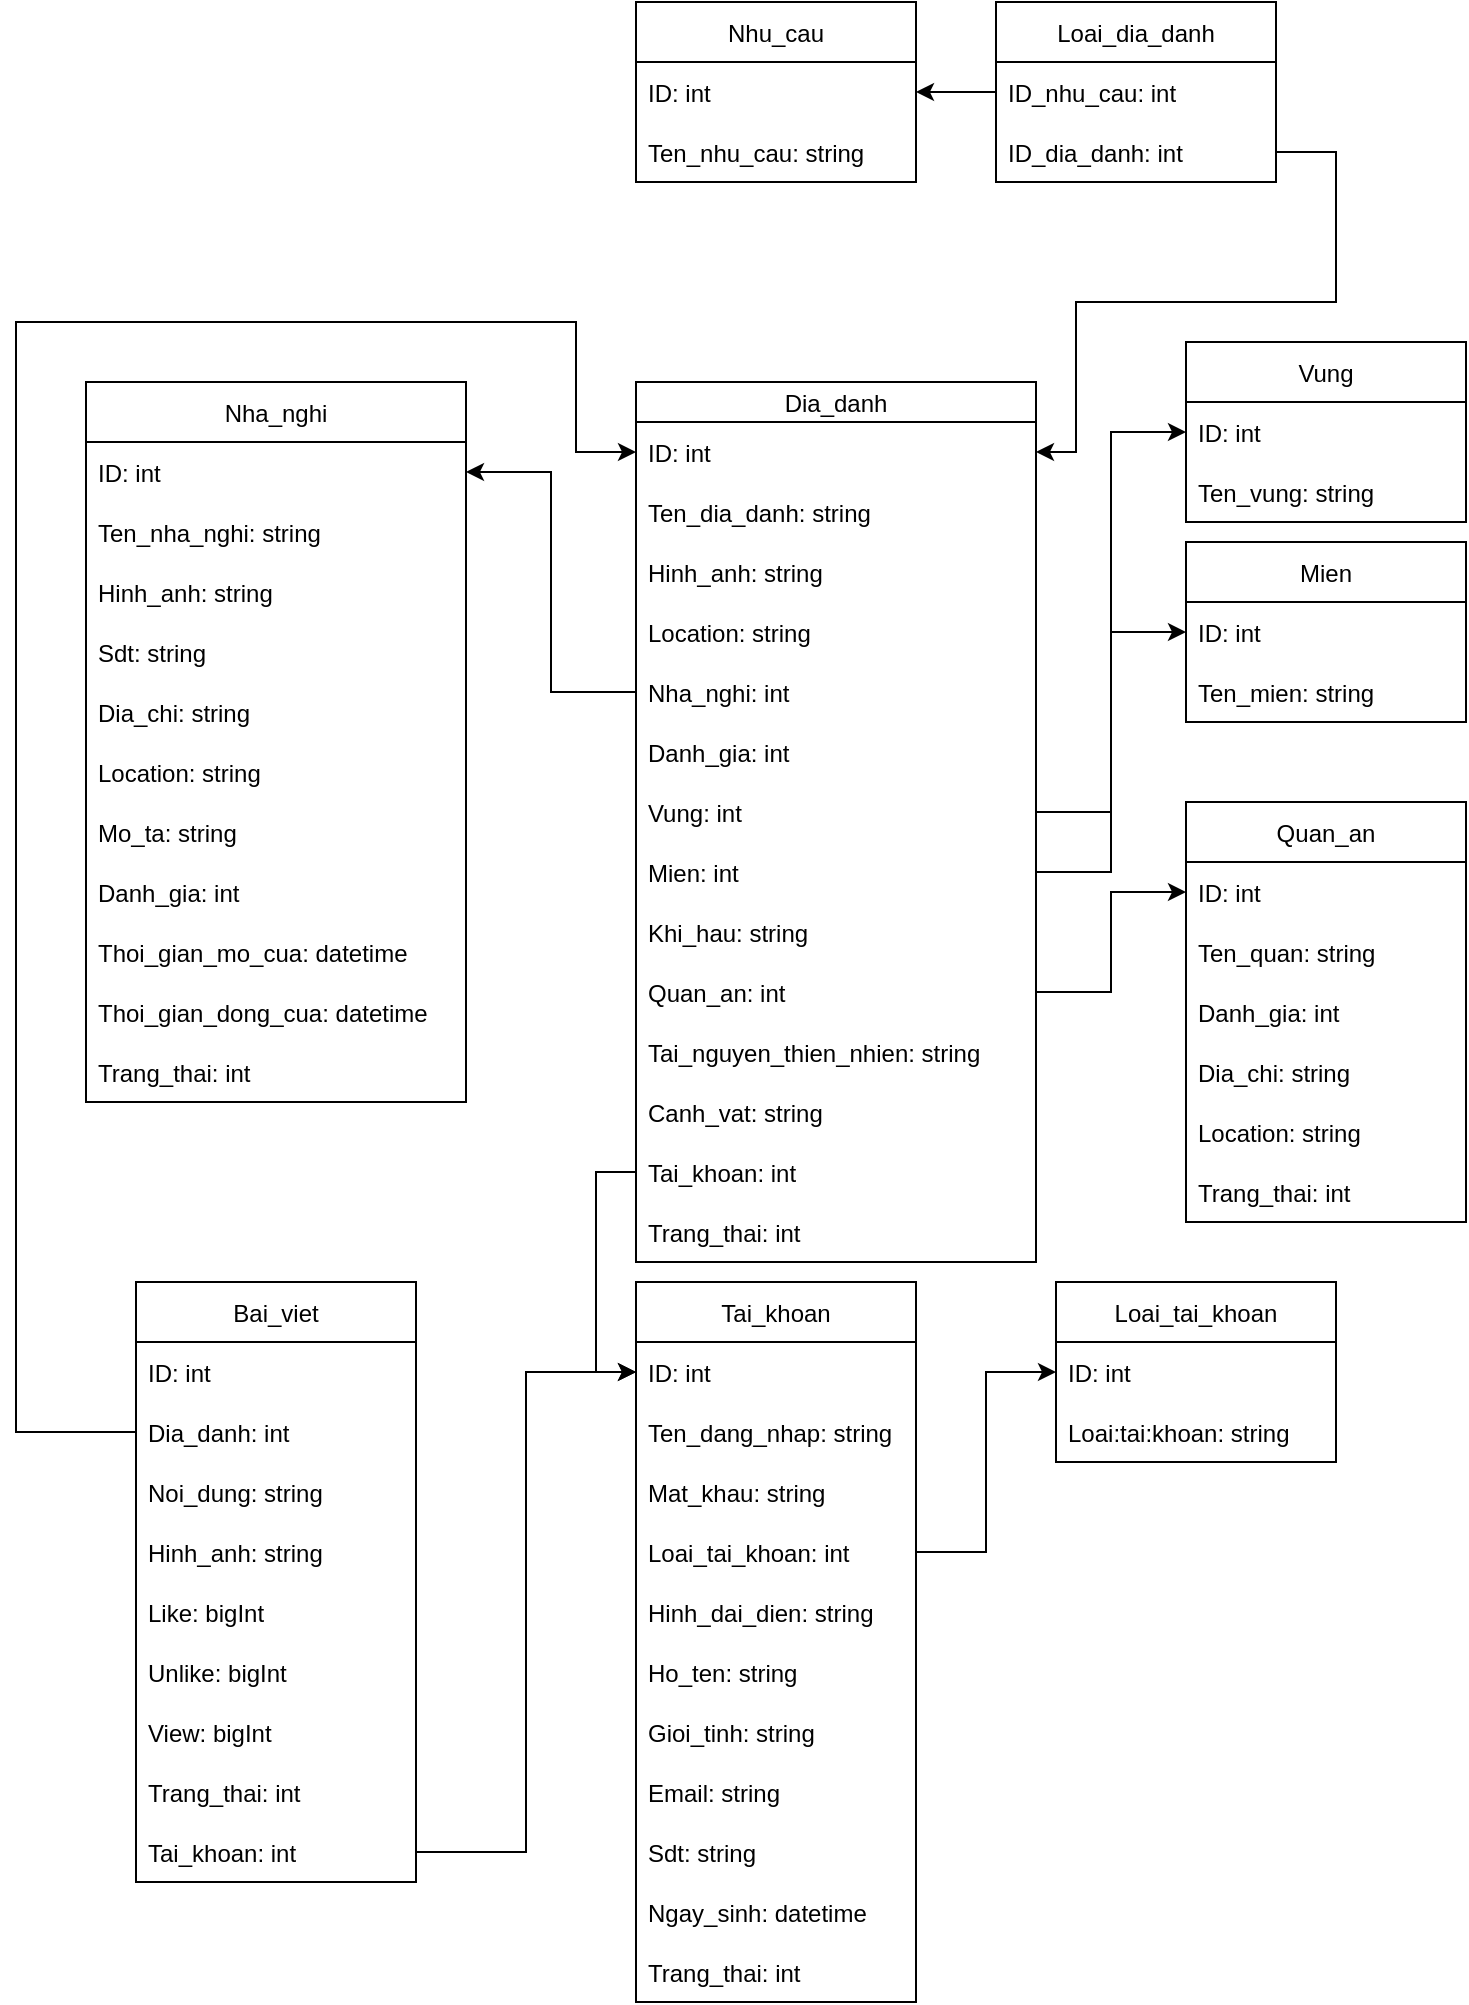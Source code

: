 <mxfile version="15.9.4" type="device"><diagram id="I6zGVlyYlzFdMApdyEOj" name="Page-1"><mxGraphModel dx="1888" dy="1639" grid="1" gridSize="10" guides="1" tooltips="1" connect="1" arrows="1" fold="1" page="1" pageScale="1" pageWidth="850" pageHeight="1100" math="0" shadow="0"><root><mxCell id="0"/><mxCell id="1" parent="0"/><mxCell id="IY63XgGoMunRw-97amBw-3" value="Dia_danh" style="swimlane;fontStyle=0;childLayout=stackLayout;horizontal=1;startSize=20;horizontalStack=0;resizeParent=1;resizeParentMax=0;resizeLast=0;collapsible=1;marginBottom=0;" parent="1" vertex="1"><mxGeometry x="150" y="100" width="200" height="440" as="geometry"/></mxCell><mxCell id="IY63XgGoMunRw-97amBw-4" value="ID: int" style="text;strokeColor=none;fillColor=none;align=left;verticalAlign=middle;spacingLeft=4;spacingRight=4;overflow=hidden;points=[[0,0.5],[1,0.5]];portConstraint=eastwest;rotatable=0;" parent="IY63XgGoMunRw-97amBw-3" vertex="1"><mxGeometry y="20" width="200" height="30" as="geometry"/></mxCell><mxCell id="IY63XgGoMunRw-97amBw-5" value="Ten_dia_danh: string" style="text;strokeColor=none;fillColor=none;align=left;verticalAlign=middle;spacingLeft=4;spacingRight=4;overflow=hidden;points=[[0,0.5],[1,0.5]];portConstraint=eastwest;rotatable=0;" parent="IY63XgGoMunRw-97amBw-3" vertex="1"><mxGeometry y="50" width="200" height="30" as="geometry"/></mxCell><mxCell id="IY63XgGoMunRw-97amBw-6" value="Hinh_anh: string" style="text;strokeColor=none;fillColor=none;align=left;verticalAlign=middle;spacingLeft=4;spacingRight=4;overflow=hidden;points=[[0,0.5],[1,0.5]];portConstraint=eastwest;rotatable=0;" parent="IY63XgGoMunRw-97amBw-3" vertex="1"><mxGeometry y="80" width="200" height="30" as="geometry"/></mxCell><mxCell id="IY63XgGoMunRw-97amBw-13" value="Location: string" style="text;strokeColor=none;fillColor=none;align=left;verticalAlign=middle;spacingLeft=4;spacingRight=4;overflow=hidden;points=[[0,0.5],[1,0.5]];portConstraint=eastwest;rotatable=0;" parent="IY63XgGoMunRw-97amBw-3" vertex="1"><mxGeometry y="110" width="200" height="30" as="geometry"/></mxCell><mxCell id="IY63XgGoMunRw-97amBw-28" value="Nha_nghi: int" style="text;strokeColor=none;fillColor=none;align=left;verticalAlign=middle;spacingLeft=4;spacingRight=4;overflow=hidden;points=[[0,0.5],[1,0.5]];portConstraint=eastwest;rotatable=0;" parent="IY63XgGoMunRw-97amBw-3" vertex="1"><mxGeometry y="140" width="200" height="30" as="geometry"/></mxCell><mxCell id="IY63XgGoMunRw-97amBw-39" value="Danh_gia: int" style="text;strokeColor=none;fillColor=none;align=left;verticalAlign=middle;spacingLeft=4;spacingRight=4;overflow=hidden;points=[[0,0.5],[1,0.5]];portConstraint=eastwest;rotatable=0;" parent="IY63XgGoMunRw-97amBw-3" vertex="1"><mxGeometry y="170" width="200" height="30" as="geometry"/></mxCell><mxCell id="yLatJV1aN4qbMcJYzn9K-1" value="Vung: int" style="text;strokeColor=none;fillColor=none;align=left;verticalAlign=middle;spacingLeft=4;spacingRight=4;overflow=hidden;points=[[0,0.5],[1,0.5]];portConstraint=eastwest;rotatable=0;" parent="IY63XgGoMunRw-97amBw-3" vertex="1"><mxGeometry y="200" width="200" height="30" as="geometry"/></mxCell><mxCell id="Os44L_c_bqGZjqE9X-yO-4" value="Mien: int" style="text;strokeColor=none;fillColor=none;align=left;verticalAlign=middle;spacingLeft=4;spacingRight=4;overflow=hidden;points=[[0,0.5],[1,0.5]];portConstraint=eastwest;rotatable=0;" vertex="1" parent="IY63XgGoMunRw-97amBw-3"><mxGeometry y="230" width="200" height="30" as="geometry"/></mxCell><mxCell id="IY63XgGoMunRw-97amBw-17" value="Khi_hau: string" style="text;strokeColor=none;fillColor=none;align=left;verticalAlign=middle;spacingLeft=4;spacingRight=4;overflow=hidden;points=[[0,0.5],[1,0.5]];portConstraint=eastwest;rotatable=0;" parent="IY63XgGoMunRw-97amBw-3" vertex="1"><mxGeometry y="260" width="200" height="30" as="geometry"/></mxCell><mxCell id="IY63XgGoMunRw-97amBw-21" value="Quan_an: int" style="text;strokeColor=none;fillColor=none;align=left;verticalAlign=middle;spacingLeft=4;spacingRight=4;overflow=hidden;points=[[0,0.5],[1,0.5]];portConstraint=eastwest;rotatable=0;" parent="IY63XgGoMunRw-97amBw-3" vertex="1"><mxGeometry y="290" width="200" height="30" as="geometry"/></mxCell><mxCell id="IY63XgGoMunRw-97amBw-18" value="Tai_nguyen_thien_nhien: string" style="text;strokeColor=none;fillColor=none;align=left;verticalAlign=middle;spacingLeft=4;spacingRight=4;overflow=hidden;points=[[0,0.5],[1,0.5]];portConstraint=eastwest;rotatable=0;" parent="IY63XgGoMunRw-97amBw-3" vertex="1"><mxGeometry y="320" width="200" height="30" as="geometry"/></mxCell><mxCell id="IY63XgGoMunRw-97amBw-20" value="Canh_vat: string" style="text;strokeColor=none;fillColor=none;align=left;verticalAlign=middle;spacingLeft=4;spacingRight=4;overflow=hidden;points=[[0,0.5],[1,0.5]];portConstraint=eastwest;rotatable=0;" parent="IY63XgGoMunRw-97amBw-3" vertex="1"><mxGeometry y="350" width="200" height="30" as="geometry"/></mxCell><mxCell id="IY63XgGoMunRw-97amBw-50" value="Tai_khoan: int" style="text;strokeColor=none;fillColor=none;align=left;verticalAlign=middle;spacingLeft=4;spacingRight=4;overflow=hidden;points=[[0,0.5],[1,0.5]];portConstraint=eastwest;rotatable=0;" parent="IY63XgGoMunRw-97amBw-3" vertex="1"><mxGeometry y="380" width="200" height="30" as="geometry"/></mxCell><mxCell id="IY63XgGoMunRw-97amBw-77" value="Trang_thai: int" style="text;strokeColor=none;fillColor=none;align=left;verticalAlign=middle;spacingLeft=4;spacingRight=4;overflow=hidden;points=[[0,0.5],[1,0.5]];portConstraint=eastwest;rotatable=0;" parent="IY63XgGoMunRw-97amBw-3" vertex="1"><mxGeometry y="410" width="200" height="30" as="geometry"/></mxCell><mxCell id="IY63XgGoMunRw-97amBw-8" value="Vung" style="swimlane;fontStyle=0;childLayout=stackLayout;horizontal=1;startSize=30;horizontalStack=0;resizeParent=1;resizeParentMax=0;resizeLast=0;collapsible=1;marginBottom=0;" parent="1" vertex="1"><mxGeometry x="425" y="80" width="140" height="90" as="geometry"/></mxCell><mxCell id="IY63XgGoMunRw-97amBw-9" value="ID: int" style="text;strokeColor=none;fillColor=none;align=left;verticalAlign=middle;spacingLeft=4;spacingRight=4;overflow=hidden;points=[[0,0.5],[1,0.5]];portConstraint=eastwest;rotatable=0;" parent="IY63XgGoMunRw-97amBw-8" vertex="1"><mxGeometry y="30" width="140" height="30" as="geometry"/></mxCell><mxCell id="IY63XgGoMunRw-97amBw-10" value="Ten_vung: string" style="text;strokeColor=none;fillColor=none;align=left;verticalAlign=middle;spacingLeft=4;spacingRight=4;overflow=hidden;points=[[0,0.5],[1,0.5]];portConstraint=eastwest;rotatable=0;" parent="IY63XgGoMunRw-97amBw-8" vertex="1"><mxGeometry y="60" width="140" height="30" as="geometry"/></mxCell><mxCell id="IY63XgGoMunRw-97amBw-22" value="Quan_an" style="swimlane;fontStyle=0;childLayout=stackLayout;horizontal=1;startSize=30;horizontalStack=0;resizeParent=1;resizeParentMax=0;resizeLast=0;collapsible=1;marginBottom=0;" parent="1" vertex="1"><mxGeometry x="425" y="310" width="140" height="210" as="geometry"/></mxCell><mxCell id="IY63XgGoMunRw-97amBw-23" value="ID: int" style="text;strokeColor=none;fillColor=none;align=left;verticalAlign=middle;spacingLeft=4;spacingRight=4;overflow=hidden;points=[[0,0.5],[1,0.5]];portConstraint=eastwest;rotatable=0;" parent="IY63XgGoMunRw-97amBw-22" vertex="1"><mxGeometry y="30" width="140" height="30" as="geometry"/></mxCell><mxCell id="IY63XgGoMunRw-97amBw-24" value="Ten_quan: string" style="text;strokeColor=none;fillColor=none;align=left;verticalAlign=middle;spacingLeft=4;spacingRight=4;overflow=hidden;points=[[0,0.5],[1,0.5]];portConstraint=eastwest;rotatable=0;" parent="IY63XgGoMunRw-97amBw-22" vertex="1"><mxGeometry y="60" width="140" height="30" as="geometry"/></mxCell><mxCell id="IY63XgGoMunRw-97amBw-83" value="Danh_gia: int" style="text;strokeColor=none;fillColor=none;align=left;verticalAlign=middle;spacingLeft=4;spacingRight=4;overflow=hidden;points=[[0,0.5],[1,0.5]];portConstraint=eastwest;rotatable=0;" parent="IY63XgGoMunRw-97amBw-22" vertex="1"><mxGeometry y="90" width="140" height="30" as="geometry"/></mxCell><mxCell id="IY63XgGoMunRw-97amBw-25" value="Dia_chi: string" style="text;strokeColor=none;fillColor=none;align=left;verticalAlign=middle;spacingLeft=4;spacingRight=4;overflow=hidden;points=[[0,0.5],[1,0.5]];portConstraint=eastwest;rotatable=0;" parent="IY63XgGoMunRw-97amBw-22" vertex="1"><mxGeometry y="120" width="140" height="30" as="geometry"/></mxCell><mxCell id="IY63XgGoMunRw-97amBw-27" value="Location: string" style="text;strokeColor=none;fillColor=none;align=left;verticalAlign=middle;spacingLeft=4;spacingRight=4;overflow=hidden;points=[[0,0.5],[1,0.5]];portConstraint=eastwest;rotatable=0;" parent="IY63XgGoMunRw-97amBw-22" vertex="1"><mxGeometry y="150" width="140" height="30" as="geometry"/></mxCell><mxCell id="IY63XgGoMunRw-97amBw-79" value="Trang_thai: int" style="text;strokeColor=none;fillColor=none;align=left;verticalAlign=middle;spacingLeft=4;spacingRight=4;overflow=hidden;points=[[0,0.5],[1,0.5]];portConstraint=eastwest;rotatable=0;" parent="IY63XgGoMunRw-97amBw-22" vertex="1"><mxGeometry y="180" width="140" height="30" as="geometry"/></mxCell><mxCell id="IY63XgGoMunRw-97amBw-26" style="edgeStyle=orthogonalEdgeStyle;rounded=0;orthogonalLoop=1;jettySize=auto;html=1;" parent="1" source="IY63XgGoMunRw-97amBw-21" target="IY63XgGoMunRw-97amBw-23" edge="1"><mxGeometry relative="1" as="geometry"/></mxCell><mxCell id="IY63XgGoMunRw-97amBw-29" value="Nha_nghi" style="swimlane;fontStyle=0;childLayout=stackLayout;horizontal=1;startSize=30;horizontalStack=0;resizeParent=1;resizeParentMax=0;resizeLast=0;collapsible=1;marginBottom=0;" parent="1" vertex="1"><mxGeometry x="-125" y="100" width="190" height="360" as="geometry"/></mxCell><mxCell id="IY63XgGoMunRw-97amBw-30" value="ID: int" style="text;strokeColor=none;fillColor=none;align=left;verticalAlign=middle;spacingLeft=4;spacingRight=4;overflow=hidden;points=[[0,0.5],[1,0.5]];portConstraint=eastwest;rotatable=0;" parent="IY63XgGoMunRw-97amBw-29" vertex="1"><mxGeometry y="30" width="190" height="30" as="geometry"/></mxCell><mxCell id="IY63XgGoMunRw-97amBw-31" value="Ten_nha_nghi: string" style="text;strokeColor=none;fillColor=none;align=left;verticalAlign=middle;spacingLeft=4;spacingRight=4;overflow=hidden;points=[[0,0.5],[1,0.5]];portConstraint=eastwest;rotatable=0;" parent="IY63XgGoMunRw-97amBw-29" vertex="1"><mxGeometry y="60" width="190" height="30" as="geometry"/></mxCell><mxCell id="IY63XgGoMunRw-97amBw-32" value="Hinh_anh: string" style="text;strokeColor=none;fillColor=none;align=left;verticalAlign=middle;spacingLeft=4;spacingRight=4;overflow=hidden;points=[[0,0.5],[1,0.5]];portConstraint=eastwest;rotatable=0;" parent="IY63XgGoMunRw-97amBw-29" vertex="1"><mxGeometry y="90" width="190" height="30" as="geometry"/></mxCell><mxCell id="IY63XgGoMunRw-97amBw-33" value="Sdt: string" style="text;strokeColor=none;fillColor=none;align=left;verticalAlign=middle;spacingLeft=4;spacingRight=4;overflow=hidden;points=[[0,0.5],[1,0.5]];portConstraint=eastwest;rotatable=0;" parent="IY63XgGoMunRw-97amBw-29" vertex="1"><mxGeometry y="120" width="190" height="30" as="geometry"/></mxCell><mxCell id="IY63XgGoMunRw-97amBw-34" value="Dia_chi: string" style="text;strokeColor=none;fillColor=none;align=left;verticalAlign=middle;spacingLeft=4;spacingRight=4;overflow=hidden;points=[[0,0.5],[1,0.5]];portConstraint=eastwest;rotatable=0;" parent="IY63XgGoMunRw-97amBw-29" vertex="1"><mxGeometry y="150" width="190" height="30" as="geometry"/></mxCell><mxCell id="IY63XgGoMunRw-97amBw-35" value="Location: string" style="text;strokeColor=none;fillColor=none;align=left;verticalAlign=middle;spacingLeft=4;spacingRight=4;overflow=hidden;points=[[0,0.5],[1,0.5]];portConstraint=eastwest;rotatable=0;" parent="IY63XgGoMunRw-97amBw-29" vertex="1"><mxGeometry y="180" width="190" height="30" as="geometry"/></mxCell><mxCell id="IY63XgGoMunRw-97amBw-36" value="Mo_ta: string" style="text;strokeColor=none;fillColor=none;align=left;verticalAlign=middle;spacingLeft=4;spacingRight=4;overflow=hidden;points=[[0,0.5],[1,0.5]];portConstraint=eastwest;rotatable=0;" parent="IY63XgGoMunRw-97amBw-29" vertex="1"><mxGeometry y="210" width="190" height="30" as="geometry"/></mxCell><mxCell id="IY63XgGoMunRw-97amBw-37" value="Danh_gia: int" style="text;strokeColor=none;fillColor=none;align=left;verticalAlign=middle;spacingLeft=4;spacingRight=4;overflow=hidden;points=[[0,0.5],[1,0.5]];portConstraint=eastwest;rotatable=0;" parent="IY63XgGoMunRw-97amBw-29" vertex="1"><mxGeometry y="240" width="190" height="30" as="geometry"/></mxCell><mxCell id="IY63XgGoMunRw-97amBw-71" value="Thoi_gian_mo_cua: datetime" style="text;strokeColor=none;fillColor=none;align=left;verticalAlign=middle;spacingLeft=4;spacingRight=4;overflow=hidden;points=[[0,0.5],[1,0.5]];portConstraint=eastwest;rotatable=0;" parent="IY63XgGoMunRw-97amBw-29" vertex="1"><mxGeometry y="270" width="190" height="30" as="geometry"/></mxCell><mxCell id="IY63XgGoMunRw-97amBw-72" value="Thoi_gian_dong_cua: datetime" style="text;strokeColor=none;fillColor=none;align=left;verticalAlign=middle;spacingLeft=4;spacingRight=4;overflow=hidden;points=[[0,0.5],[1,0.5]];portConstraint=eastwest;rotatable=0;" parent="IY63XgGoMunRw-97amBw-29" vertex="1"><mxGeometry y="300" width="190" height="30" as="geometry"/></mxCell><mxCell id="IY63XgGoMunRw-97amBw-80" value="Trang_thai: int" style="text;strokeColor=none;fillColor=none;align=left;verticalAlign=middle;spacingLeft=4;spacingRight=4;overflow=hidden;points=[[0,0.5],[1,0.5]];portConstraint=eastwest;rotatable=0;" parent="IY63XgGoMunRw-97amBw-29" vertex="1"><mxGeometry y="330" width="190" height="30" as="geometry"/></mxCell><mxCell id="IY63XgGoMunRw-97amBw-38" style="edgeStyle=orthogonalEdgeStyle;rounded=0;orthogonalLoop=1;jettySize=auto;html=1;" parent="1" source="IY63XgGoMunRw-97amBw-28" target="IY63XgGoMunRw-97amBw-30" edge="1"><mxGeometry relative="1" as="geometry"/></mxCell><mxCell id="IY63XgGoMunRw-97amBw-40" value="Tai_khoan" style="swimlane;fontStyle=0;childLayout=stackLayout;horizontal=1;startSize=30;horizontalStack=0;resizeParent=1;resizeParentMax=0;resizeLast=0;collapsible=1;marginBottom=0;" parent="1" vertex="1"><mxGeometry x="150" y="550" width="140" height="360" as="geometry"/></mxCell><mxCell id="IY63XgGoMunRw-97amBw-41" value="ID: int" style="text;strokeColor=none;fillColor=none;align=left;verticalAlign=middle;spacingLeft=4;spacingRight=4;overflow=hidden;points=[[0,0.5],[1,0.5]];portConstraint=eastwest;rotatable=0;" parent="IY63XgGoMunRw-97amBw-40" vertex="1"><mxGeometry y="30" width="140" height="30" as="geometry"/></mxCell><mxCell id="IY63XgGoMunRw-97amBw-42" value="Ten_dang_nhap: string" style="text;strokeColor=none;fillColor=none;align=left;verticalAlign=middle;spacingLeft=4;spacingRight=4;overflow=hidden;points=[[0,0.5],[1,0.5]];portConstraint=eastwest;rotatable=0;" parent="IY63XgGoMunRw-97amBw-40" vertex="1"><mxGeometry y="60" width="140" height="30" as="geometry"/></mxCell><mxCell id="IY63XgGoMunRw-97amBw-43" value="Mat_khau: string" style="text;strokeColor=none;fillColor=none;align=left;verticalAlign=middle;spacingLeft=4;spacingRight=4;overflow=hidden;points=[[0,0.5],[1,0.5]];portConstraint=eastwest;rotatable=0;" parent="IY63XgGoMunRw-97amBw-40" vertex="1"><mxGeometry y="90" width="140" height="30" as="geometry"/></mxCell><mxCell id="IY63XgGoMunRw-97amBw-44" value="Loai_tai_khoan: int" style="text;strokeColor=none;fillColor=none;align=left;verticalAlign=middle;spacingLeft=4;spacingRight=4;overflow=hidden;points=[[0,0.5],[1,0.5]];portConstraint=eastwest;rotatable=0;" parent="IY63XgGoMunRw-97amBw-40" vertex="1"><mxGeometry y="120" width="140" height="30" as="geometry"/></mxCell><mxCell id="IY63XgGoMunRw-97amBw-54" value="Hinh_dai_dien: string" style="text;strokeColor=none;fillColor=none;align=left;verticalAlign=middle;spacingLeft=4;spacingRight=4;overflow=hidden;points=[[0,0.5],[1,0.5]];portConstraint=eastwest;rotatable=0;" parent="IY63XgGoMunRw-97amBw-40" vertex="1"><mxGeometry y="150" width="140" height="30" as="geometry"/></mxCell><mxCell id="IY63XgGoMunRw-97amBw-55" value="Ho_ten: string" style="text;strokeColor=none;fillColor=none;align=left;verticalAlign=middle;spacingLeft=4;spacingRight=4;overflow=hidden;points=[[0,0.5],[1,0.5]];portConstraint=eastwest;rotatable=0;" parent="IY63XgGoMunRw-97amBw-40" vertex="1"><mxGeometry y="180" width="140" height="30" as="geometry"/></mxCell><mxCell id="IY63XgGoMunRw-97amBw-56" value="Gioi_tinh: string" style="text;strokeColor=none;fillColor=none;align=left;verticalAlign=middle;spacingLeft=4;spacingRight=4;overflow=hidden;points=[[0,0.5],[1,0.5]];portConstraint=eastwest;rotatable=0;" parent="IY63XgGoMunRw-97amBw-40" vertex="1"><mxGeometry y="210" width="140" height="30" as="geometry"/></mxCell><mxCell id="IY63XgGoMunRw-97amBw-57" value="Email: string" style="text;strokeColor=none;fillColor=none;align=left;verticalAlign=middle;spacingLeft=4;spacingRight=4;overflow=hidden;points=[[0,0.5],[1,0.5]];portConstraint=eastwest;rotatable=0;" parent="IY63XgGoMunRw-97amBw-40" vertex="1"><mxGeometry y="240" width="140" height="30" as="geometry"/></mxCell><mxCell id="IY63XgGoMunRw-97amBw-58" value="Sdt: string" style="text;strokeColor=none;fillColor=none;align=left;verticalAlign=middle;spacingLeft=4;spacingRight=4;overflow=hidden;points=[[0,0.5],[1,0.5]];portConstraint=eastwest;rotatable=0;" parent="IY63XgGoMunRw-97amBw-40" vertex="1"><mxGeometry y="270" width="140" height="30" as="geometry"/></mxCell><mxCell id="IY63XgGoMunRw-97amBw-59" value="Ngay_sinh: datetime" style="text;strokeColor=none;fillColor=none;align=left;verticalAlign=middle;spacingLeft=4;spacingRight=4;overflow=hidden;points=[[0,0.5],[1,0.5]];portConstraint=eastwest;rotatable=0;" parent="IY63XgGoMunRw-97amBw-40" vertex="1"><mxGeometry y="300" width="140" height="30" as="geometry"/></mxCell><mxCell id="IY63XgGoMunRw-97amBw-82" value="Trang_thai: int" style="text;strokeColor=none;fillColor=none;align=left;verticalAlign=middle;spacingLeft=4;spacingRight=4;overflow=hidden;points=[[0,0.5],[1,0.5]];portConstraint=eastwest;rotatable=0;" parent="IY63XgGoMunRw-97amBw-40" vertex="1"><mxGeometry y="330" width="140" height="30" as="geometry"/></mxCell><mxCell id="IY63XgGoMunRw-97amBw-45" value="Loai_tai_khoan" style="swimlane;fontStyle=0;childLayout=stackLayout;horizontal=1;startSize=30;horizontalStack=0;resizeParent=1;resizeParentMax=0;resizeLast=0;collapsible=1;marginBottom=0;" parent="1" vertex="1"><mxGeometry x="360" y="550" width="140" height="90" as="geometry"/></mxCell><mxCell id="IY63XgGoMunRw-97amBw-46" value="ID: int" style="text;strokeColor=none;fillColor=none;align=left;verticalAlign=middle;spacingLeft=4;spacingRight=4;overflow=hidden;points=[[0,0.5],[1,0.5]];portConstraint=eastwest;rotatable=0;" parent="IY63XgGoMunRw-97amBw-45" vertex="1"><mxGeometry y="30" width="140" height="30" as="geometry"/></mxCell><mxCell id="IY63XgGoMunRw-97amBw-47" value="Loai:tai:khoan: string" style="text;strokeColor=none;fillColor=none;align=left;verticalAlign=middle;spacingLeft=4;spacingRight=4;overflow=hidden;points=[[0,0.5],[1,0.5]];portConstraint=eastwest;rotatable=0;" parent="IY63XgGoMunRw-97amBw-45" vertex="1"><mxGeometry y="60" width="140" height="30" as="geometry"/></mxCell><mxCell id="IY63XgGoMunRw-97amBw-49" style="edgeStyle=orthogonalEdgeStyle;rounded=0;orthogonalLoop=1;jettySize=auto;html=1;" parent="1" source="IY63XgGoMunRw-97amBw-44" target="IY63XgGoMunRw-97amBw-46" edge="1"><mxGeometry relative="1" as="geometry"/></mxCell><mxCell id="IY63XgGoMunRw-97amBw-53" style="edgeStyle=orthogonalEdgeStyle;rounded=0;orthogonalLoop=1;jettySize=auto;html=1;entryX=0;entryY=0.5;entryDx=0;entryDy=0;" parent="1" source="IY63XgGoMunRw-97amBw-50" target="IY63XgGoMunRw-97amBw-41" edge="1"><mxGeometry relative="1" as="geometry"/></mxCell><mxCell id="IY63XgGoMunRw-97amBw-61" value="Bai_viet" style="swimlane;fontStyle=0;childLayout=stackLayout;horizontal=1;startSize=30;horizontalStack=0;resizeParent=1;resizeParentMax=0;resizeLast=0;collapsible=1;marginBottom=0;" parent="1" vertex="1"><mxGeometry x="-100" y="550" width="140" height="300" as="geometry"/></mxCell><mxCell id="IY63XgGoMunRw-97amBw-62" value="ID: int" style="text;strokeColor=none;fillColor=none;align=left;verticalAlign=middle;spacingLeft=4;spacingRight=4;overflow=hidden;points=[[0,0.5],[1,0.5]];portConstraint=eastwest;rotatable=0;" parent="IY63XgGoMunRw-97amBw-61" vertex="1"><mxGeometry y="30" width="140" height="30" as="geometry"/></mxCell><mxCell id="IY63XgGoMunRw-97amBw-63" value="Dia_danh: int" style="text;strokeColor=none;fillColor=none;align=left;verticalAlign=middle;spacingLeft=4;spacingRight=4;overflow=hidden;points=[[0,0.5],[1,0.5]];portConstraint=eastwest;rotatable=0;" parent="IY63XgGoMunRw-97amBw-61" vertex="1"><mxGeometry y="60" width="140" height="30" as="geometry"/></mxCell><mxCell id="IY63XgGoMunRw-97amBw-64" value="Noi_dung: string" style="text;strokeColor=none;fillColor=none;align=left;verticalAlign=middle;spacingLeft=4;spacingRight=4;overflow=hidden;points=[[0,0.5],[1,0.5]];portConstraint=eastwest;rotatable=0;" parent="IY63XgGoMunRw-97amBw-61" vertex="1"><mxGeometry y="90" width="140" height="30" as="geometry"/></mxCell><mxCell id="IY63XgGoMunRw-97amBw-67" value="Hinh_anh: string" style="text;strokeColor=none;fillColor=none;align=left;verticalAlign=middle;spacingLeft=4;spacingRight=4;overflow=hidden;points=[[0,0.5],[1,0.5]];portConstraint=eastwest;rotatable=0;" parent="IY63XgGoMunRw-97amBw-61" vertex="1"><mxGeometry y="120" width="140" height="30" as="geometry"/></mxCell><mxCell id="IY63XgGoMunRw-97amBw-68" value="Like: bigInt" style="text;strokeColor=none;fillColor=none;align=left;verticalAlign=middle;spacingLeft=4;spacingRight=4;overflow=hidden;points=[[0,0.5],[1,0.5]];portConstraint=eastwest;rotatable=0;" parent="IY63XgGoMunRw-97amBw-61" vertex="1"><mxGeometry y="150" width="140" height="30" as="geometry"/></mxCell><mxCell id="IY63XgGoMunRw-97amBw-70" value="Unlike: bigInt" style="text;strokeColor=none;fillColor=none;align=left;verticalAlign=middle;spacingLeft=4;spacingRight=4;overflow=hidden;points=[[0,0.5],[1,0.5]];portConstraint=eastwest;rotatable=0;" parent="IY63XgGoMunRw-97amBw-61" vertex="1"><mxGeometry y="180" width="140" height="30" as="geometry"/></mxCell><mxCell id="IY63XgGoMunRw-97amBw-69" value="View: bigInt" style="text;strokeColor=none;fillColor=none;align=left;verticalAlign=middle;spacingLeft=4;spacingRight=4;overflow=hidden;points=[[0,0.5],[1,0.5]];portConstraint=eastwest;rotatable=0;" parent="IY63XgGoMunRw-97amBw-61" vertex="1"><mxGeometry y="210" width="140" height="30" as="geometry"/></mxCell><mxCell id="IY63XgGoMunRw-97amBw-81" value="Trang_thai: int" style="text;strokeColor=none;fillColor=none;align=left;verticalAlign=middle;spacingLeft=4;spacingRight=4;overflow=hidden;points=[[0,0.5],[1,0.5]];portConstraint=eastwest;rotatable=0;" parent="IY63XgGoMunRw-97amBw-61" vertex="1"><mxGeometry y="240" width="140" height="30" as="geometry"/></mxCell><mxCell id="IY63XgGoMunRw-97amBw-60" value="Tai_khoan: int" style="text;strokeColor=none;fillColor=none;align=left;verticalAlign=middle;spacingLeft=4;spacingRight=4;overflow=hidden;points=[[0,0.5],[1,0.5]];portConstraint=eastwest;rotatable=0;" parent="IY63XgGoMunRw-97amBw-61" vertex="1"><mxGeometry y="270" width="140" height="30" as="geometry"/></mxCell><mxCell id="IY63XgGoMunRw-97amBw-66" style="edgeStyle=orthogonalEdgeStyle;rounded=0;orthogonalLoop=1;jettySize=auto;html=1;" parent="1" source="IY63XgGoMunRw-97amBw-63" target="IY63XgGoMunRw-97amBw-4" edge="1"><mxGeometry relative="1" as="geometry"><Array as="points"><mxPoint x="-160" y="625"/><mxPoint x="-160" y="70"/><mxPoint x="120" y="70"/><mxPoint x="120" y="135"/></Array></mxGeometry></mxCell><mxCell id="HMZQSs64_6603TuLmqkS-1" style="edgeStyle=orthogonalEdgeStyle;rounded=0;orthogonalLoop=1;jettySize=auto;html=1;entryX=0;entryY=0.5;entryDx=0;entryDy=0;" parent="1" source="IY63XgGoMunRw-97amBw-60" target="IY63XgGoMunRw-97amBw-41" edge="1"><mxGeometry relative="1" as="geometry"/></mxCell><mxCell id="yLatJV1aN4qbMcJYzn9K-2" style="edgeStyle=orthogonalEdgeStyle;rounded=0;orthogonalLoop=1;jettySize=auto;html=1;" parent="1" source="yLatJV1aN4qbMcJYzn9K-1" target="IY63XgGoMunRw-97amBw-9" edge="1"><mxGeometry relative="1" as="geometry"><mxPoint x="380" y="145" as="targetPoint"/></mxGeometry></mxCell><mxCell id="Os44L_c_bqGZjqE9X-yO-1" value="Mien" style="swimlane;fontStyle=0;childLayout=stackLayout;horizontal=1;startSize=30;horizontalStack=0;resizeParent=1;resizeParentMax=0;resizeLast=0;collapsible=1;marginBottom=0;" vertex="1" parent="1"><mxGeometry x="425" y="180" width="140" height="90" as="geometry"/></mxCell><mxCell id="Os44L_c_bqGZjqE9X-yO-2" value="ID: int" style="text;strokeColor=none;fillColor=none;align=left;verticalAlign=middle;spacingLeft=4;spacingRight=4;overflow=hidden;points=[[0,0.5],[1,0.5]];portConstraint=eastwest;rotatable=0;" vertex="1" parent="Os44L_c_bqGZjqE9X-yO-1"><mxGeometry y="30" width="140" height="30" as="geometry"/></mxCell><mxCell id="Os44L_c_bqGZjqE9X-yO-3" value="Ten_mien: string" style="text;strokeColor=none;fillColor=none;align=left;verticalAlign=middle;spacingLeft=4;spacingRight=4;overflow=hidden;points=[[0,0.5],[1,0.5]];portConstraint=eastwest;rotatable=0;" vertex="1" parent="Os44L_c_bqGZjqE9X-yO-1"><mxGeometry y="60" width="140" height="30" as="geometry"/></mxCell><mxCell id="Os44L_c_bqGZjqE9X-yO-5" style="edgeStyle=orthogonalEdgeStyle;rounded=0;orthogonalLoop=1;jettySize=auto;html=1;" edge="1" parent="1" source="Os44L_c_bqGZjqE9X-yO-4" target="Os44L_c_bqGZjqE9X-yO-2"><mxGeometry relative="1" as="geometry"/></mxCell><mxCell id="Os44L_c_bqGZjqE9X-yO-6" value="Nhu_cau" style="swimlane;fontStyle=0;childLayout=stackLayout;horizontal=1;startSize=30;horizontalStack=0;resizeParent=1;resizeParentMax=0;resizeLast=0;collapsible=1;marginBottom=0;" vertex="1" parent="1"><mxGeometry x="150" y="-90" width="140" height="90" as="geometry"/></mxCell><mxCell id="Os44L_c_bqGZjqE9X-yO-7" value="ID: int" style="text;strokeColor=none;fillColor=none;align=left;verticalAlign=middle;spacingLeft=4;spacingRight=4;overflow=hidden;points=[[0,0.5],[1,0.5]];portConstraint=eastwest;rotatable=0;" vertex="1" parent="Os44L_c_bqGZjqE9X-yO-6"><mxGeometry y="30" width="140" height="30" as="geometry"/></mxCell><mxCell id="Os44L_c_bqGZjqE9X-yO-8" value="Ten_nhu_cau: string" style="text;strokeColor=none;fillColor=none;align=left;verticalAlign=middle;spacingLeft=4;spacingRight=4;overflow=hidden;points=[[0,0.5],[1,0.5]];portConstraint=eastwest;rotatable=0;" vertex="1" parent="Os44L_c_bqGZjqE9X-yO-6"><mxGeometry y="60" width="140" height="30" as="geometry"/></mxCell><mxCell id="Os44L_c_bqGZjqE9X-yO-11" value="Loai_dia_danh" style="swimlane;fontStyle=0;childLayout=stackLayout;horizontal=1;startSize=30;horizontalStack=0;resizeParent=1;resizeParentMax=0;resizeLast=0;collapsible=1;marginBottom=0;" vertex="1" parent="1"><mxGeometry x="330" y="-90" width="140" height="90" as="geometry"/></mxCell><mxCell id="Os44L_c_bqGZjqE9X-yO-13" value="ID_nhu_cau: int" style="text;strokeColor=none;fillColor=none;align=left;verticalAlign=middle;spacingLeft=4;spacingRight=4;overflow=hidden;points=[[0,0.5],[1,0.5]];portConstraint=eastwest;rotatable=0;" vertex="1" parent="Os44L_c_bqGZjqE9X-yO-11"><mxGeometry y="30" width="140" height="30" as="geometry"/></mxCell><mxCell id="Os44L_c_bqGZjqE9X-yO-12" value="ID_dia_danh: int" style="text;strokeColor=none;fillColor=none;align=left;verticalAlign=middle;spacingLeft=4;spacingRight=4;overflow=hidden;points=[[0,0.5],[1,0.5]];portConstraint=eastwest;rotatable=0;" vertex="1" parent="Os44L_c_bqGZjqE9X-yO-11"><mxGeometry y="60" width="140" height="30" as="geometry"/></mxCell><mxCell id="Os44L_c_bqGZjqE9X-yO-14" style="edgeStyle=orthogonalEdgeStyle;rounded=0;orthogonalLoop=1;jettySize=auto;html=1;" edge="1" parent="1" source="Os44L_c_bqGZjqE9X-yO-13" target="Os44L_c_bqGZjqE9X-yO-7"><mxGeometry relative="1" as="geometry"/></mxCell><mxCell id="Os44L_c_bqGZjqE9X-yO-17" style="edgeStyle=orthogonalEdgeStyle;rounded=0;orthogonalLoop=1;jettySize=auto;html=1;" edge="1" parent="1" source="Os44L_c_bqGZjqE9X-yO-12" target="IY63XgGoMunRw-97amBw-4"><mxGeometry relative="1" as="geometry"><Array as="points"><mxPoint x="500" y="-15"/><mxPoint x="500" y="60"/><mxPoint x="370" y="60"/><mxPoint x="370" y="135"/></Array></mxGeometry></mxCell></root></mxGraphModel></diagram></mxfile>